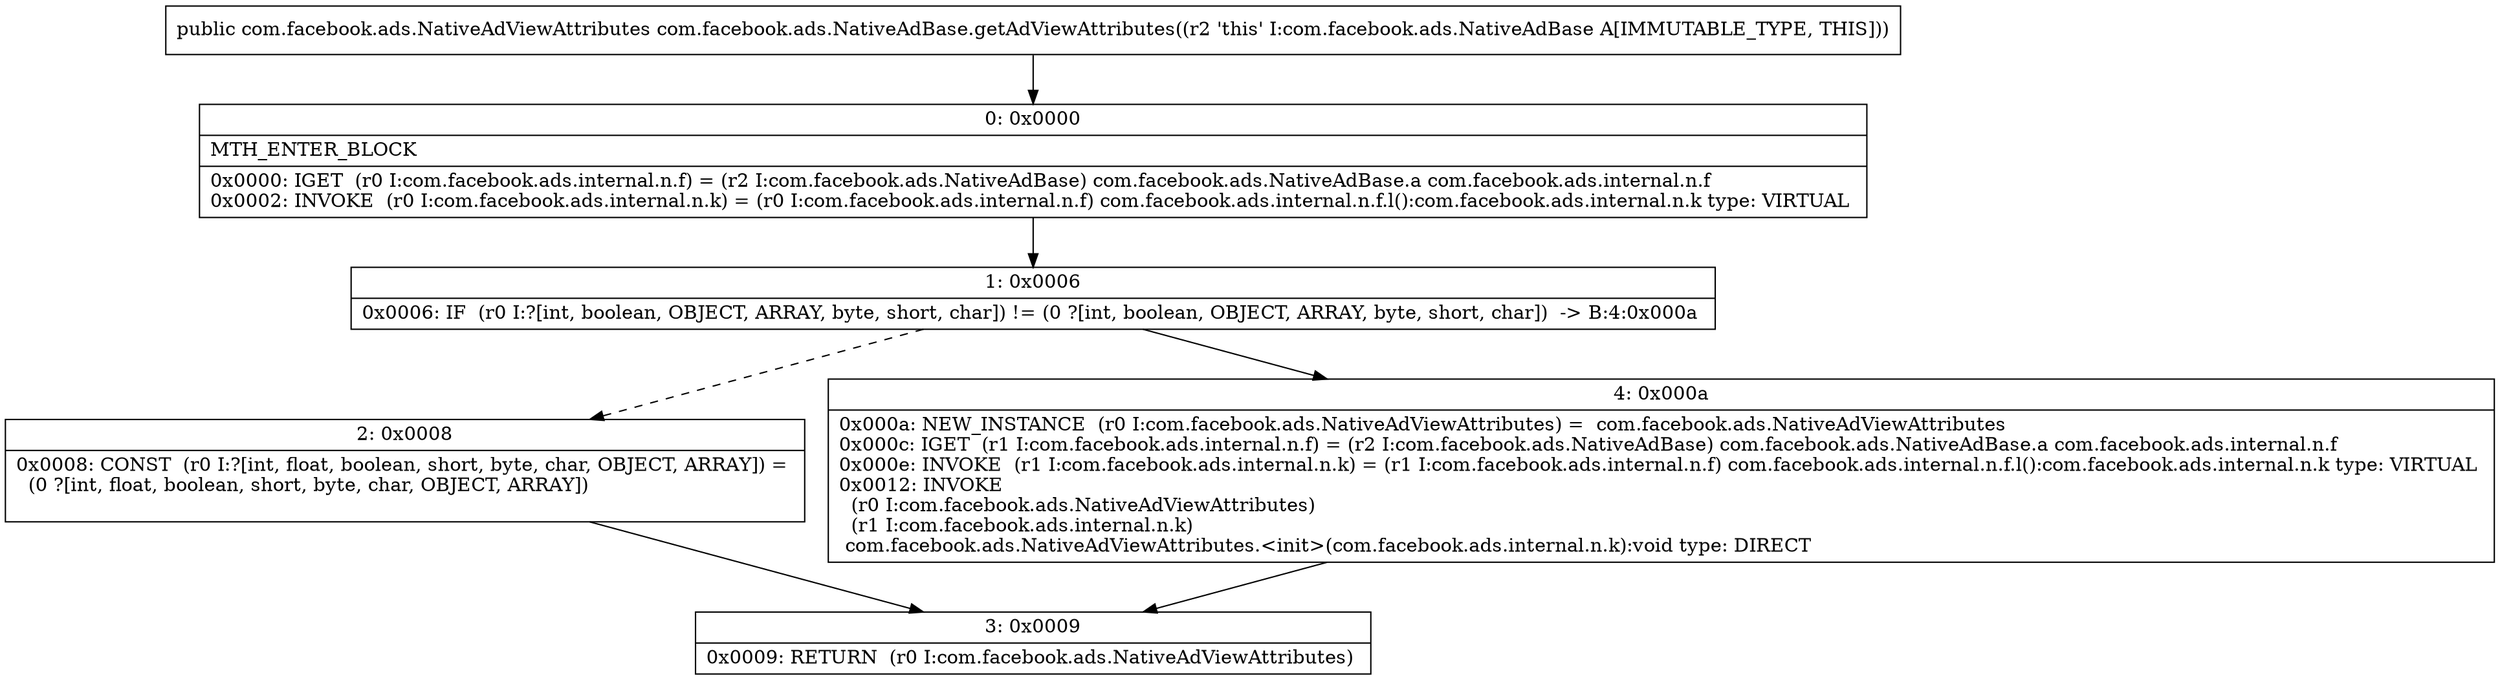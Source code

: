 digraph "CFG forcom.facebook.ads.NativeAdBase.getAdViewAttributes()Lcom\/facebook\/ads\/NativeAdViewAttributes;" {
Node_0 [shape=record,label="{0\:\ 0x0000|MTH_ENTER_BLOCK\l|0x0000: IGET  (r0 I:com.facebook.ads.internal.n.f) = (r2 I:com.facebook.ads.NativeAdBase) com.facebook.ads.NativeAdBase.a com.facebook.ads.internal.n.f \l0x0002: INVOKE  (r0 I:com.facebook.ads.internal.n.k) = (r0 I:com.facebook.ads.internal.n.f) com.facebook.ads.internal.n.f.l():com.facebook.ads.internal.n.k type: VIRTUAL \l}"];
Node_1 [shape=record,label="{1\:\ 0x0006|0x0006: IF  (r0 I:?[int, boolean, OBJECT, ARRAY, byte, short, char]) != (0 ?[int, boolean, OBJECT, ARRAY, byte, short, char])  \-\> B:4:0x000a \l}"];
Node_2 [shape=record,label="{2\:\ 0x0008|0x0008: CONST  (r0 I:?[int, float, boolean, short, byte, char, OBJECT, ARRAY]) = \l  (0 ?[int, float, boolean, short, byte, char, OBJECT, ARRAY])\l \l}"];
Node_3 [shape=record,label="{3\:\ 0x0009|0x0009: RETURN  (r0 I:com.facebook.ads.NativeAdViewAttributes) \l}"];
Node_4 [shape=record,label="{4\:\ 0x000a|0x000a: NEW_INSTANCE  (r0 I:com.facebook.ads.NativeAdViewAttributes) =  com.facebook.ads.NativeAdViewAttributes \l0x000c: IGET  (r1 I:com.facebook.ads.internal.n.f) = (r2 I:com.facebook.ads.NativeAdBase) com.facebook.ads.NativeAdBase.a com.facebook.ads.internal.n.f \l0x000e: INVOKE  (r1 I:com.facebook.ads.internal.n.k) = (r1 I:com.facebook.ads.internal.n.f) com.facebook.ads.internal.n.f.l():com.facebook.ads.internal.n.k type: VIRTUAL \l0x0012: INVOKE  \l  (r0 I:com.facebook.ads.NativeAdViewAttributes)\l  (r1 I:com.facebook.ads.internal.n.k)\l com.facebook.ads.NativeAdViewAttributes.\<init\>(com.facebook.ads.internal.n.k):void type: DIRECT \l}"];
MethodNode[shape=record,label="{public com.facebook.ads.NativeAdViewAttributes com.facebook.ads.NativeAdBase.getAdViewAttributes((r2 'this' I:com.facebook.ads.NativeAdBase A[IMMUTABLE_TYPE, THIS])) }"];
MethodNode -> Node_0;
Node_0 -> Node_1;
Node_1 -> Node_2[style=dashed];
Node_1 -> Node_4;
Node_2 -> Node_3;
Node_4 -> Node_3;
}

